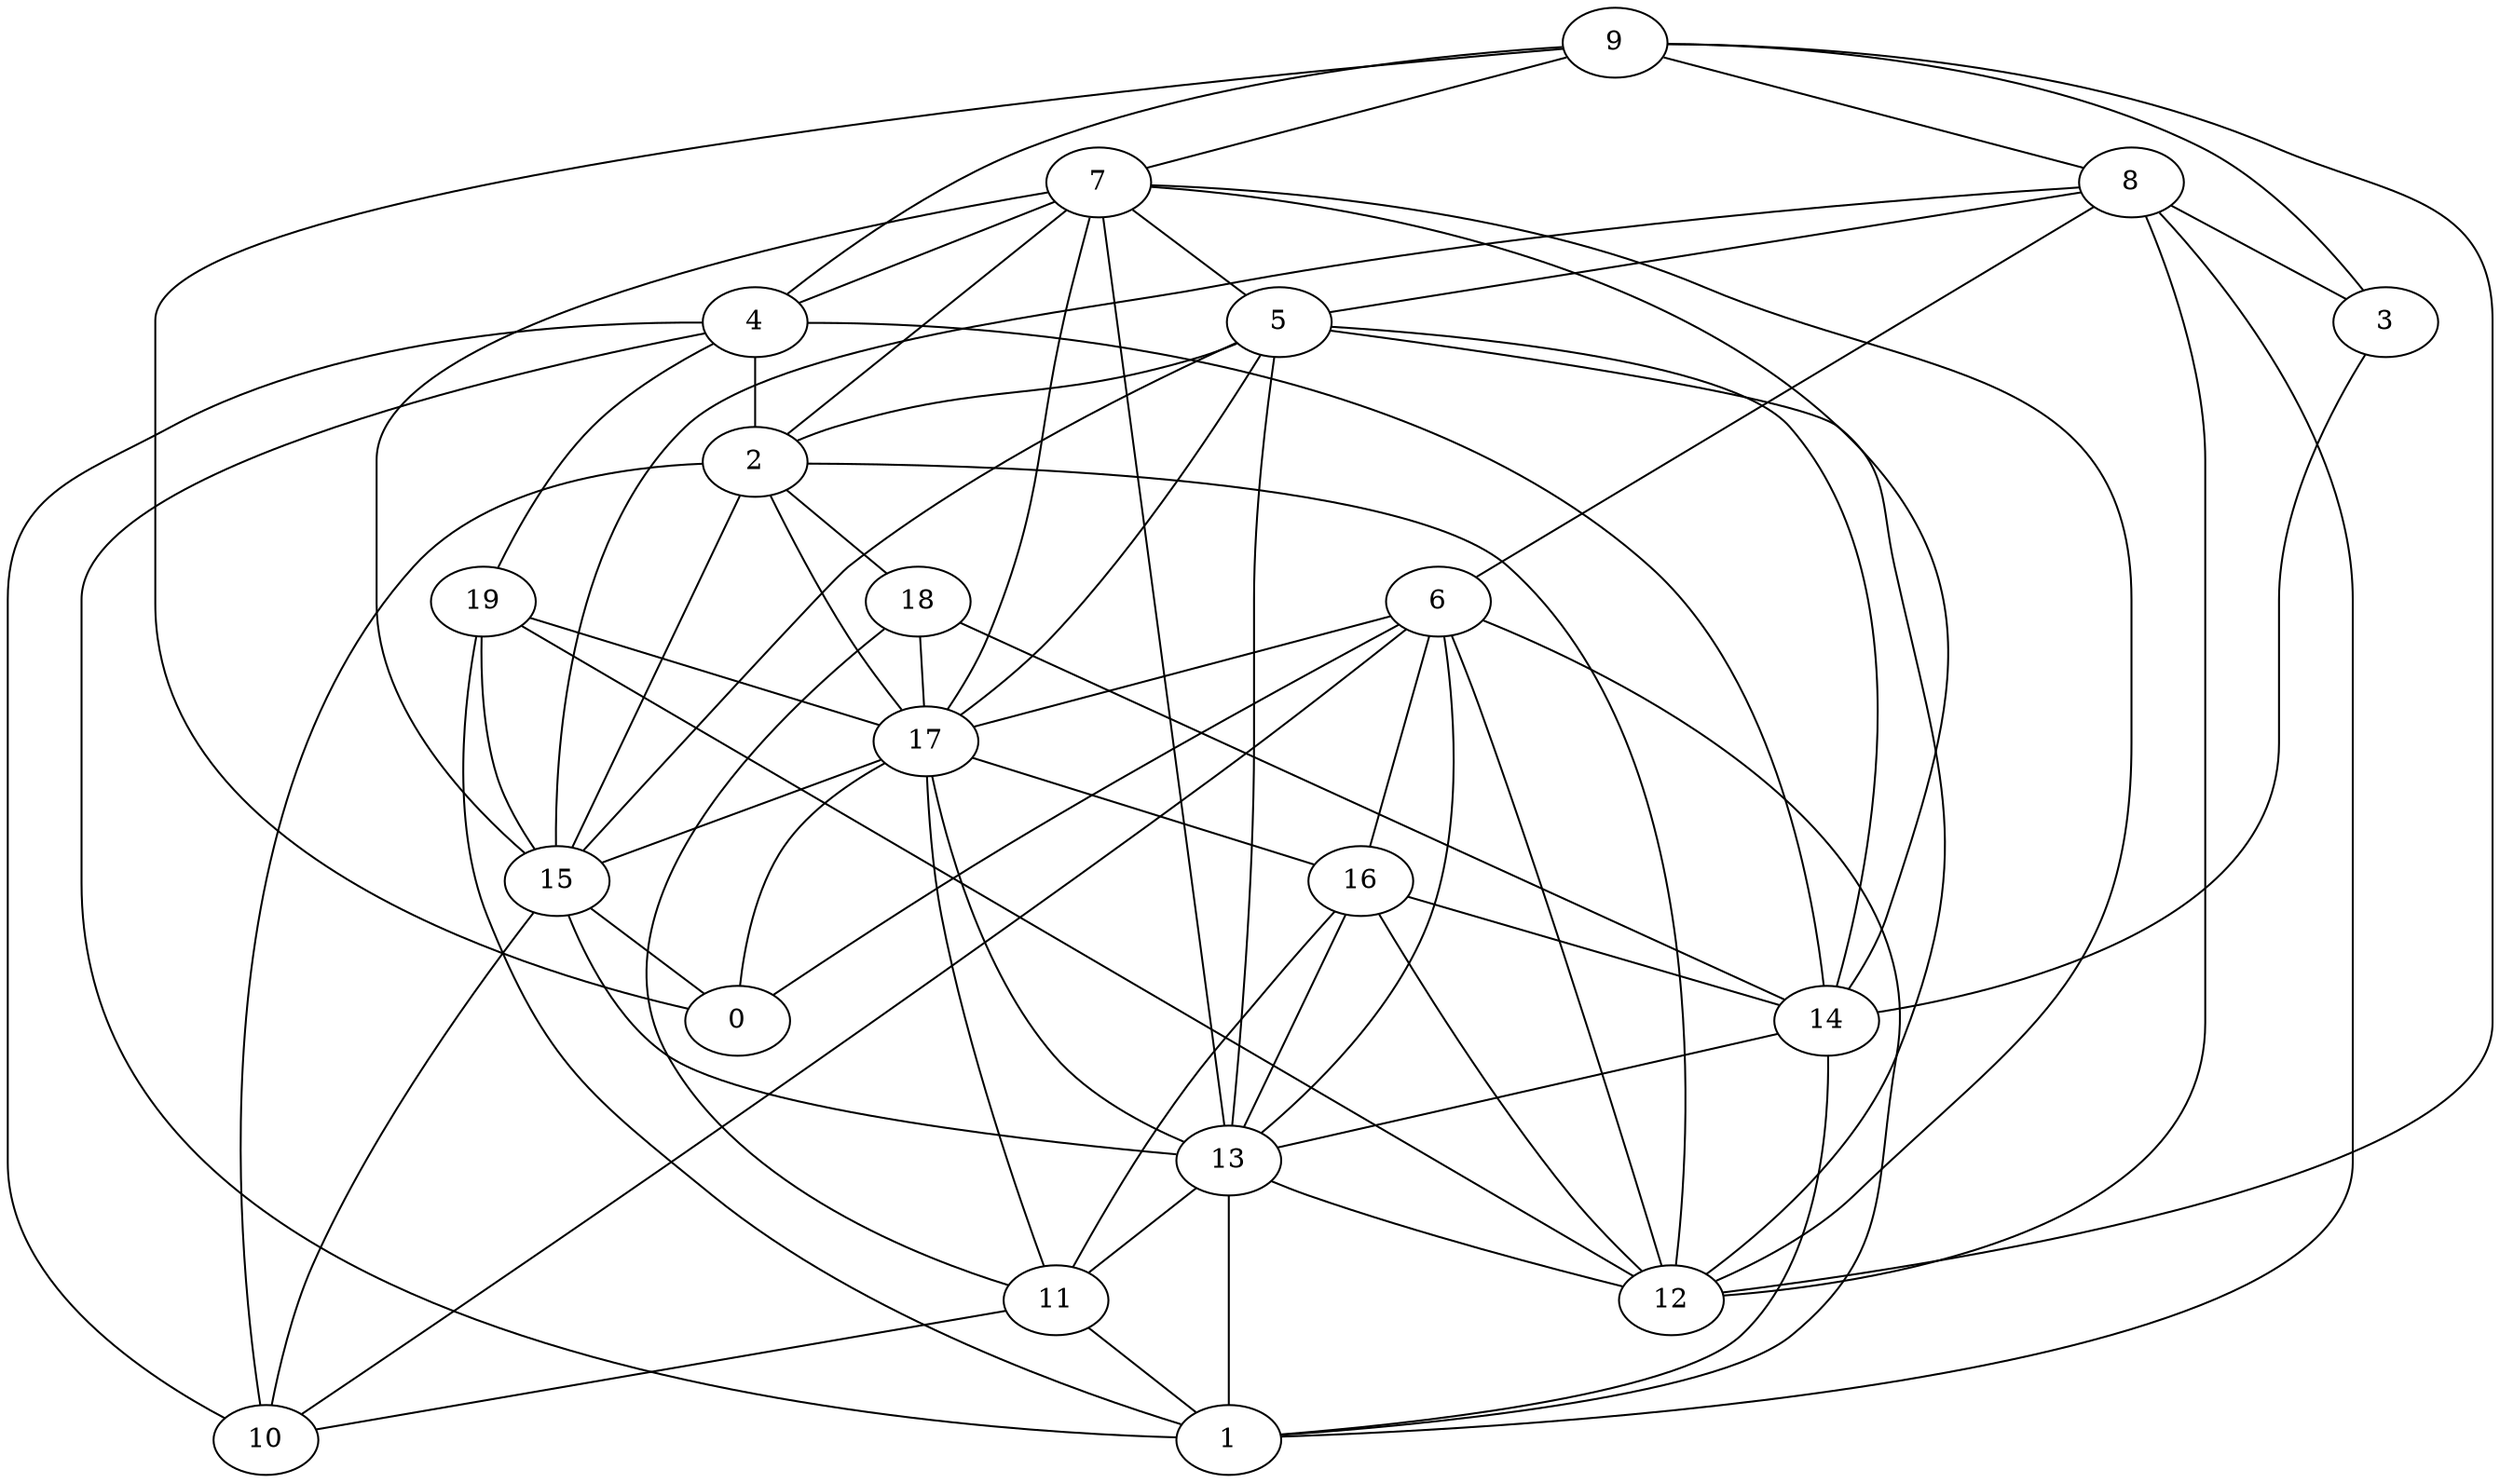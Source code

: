 digraph GG_graph {

subgraph G_graph {
edge [color = black]
"4" -> "14" [dir = none]
"4" -> "10" [dir = none]
"4" -> "2" [dir = none]
"4" -> "19" [dir = none]
"2" -> "12" [dir = none]
"2" -> "18" [dir = none]
"2" -> "17" [dir = none]
"2" -> "15" [dir = none]
"2" -> "10" [dir = none]
"14" -> "13" [dir = none]
"14" -> "1" [dir = none]
"11" -> "1" [dir = none]
"18" -> "11" [dir = none]
"18" -> "17" [dir = none]
"18" -> "14" [dir = none]
"5" -> "12" [dir = none]
"5" -> "13" [dir = none]
"5" -> "14" [dir = none]
"5" -> "17" [dir = none]
"5" -> "15" [dir = none]
"16" -> "14" [dir = none]
"16" -> "12" [dir = none]
"16" -> "11" [dir = none]
"16" -> "13" [dir = none]
"3" -> "14" [dir = none]
"8" -> "6" [dir = none]
"8" -> "15" [dir = none]
"8" -> "3" [dir = none]
"8" -> "5" [dir = none]
"9" -> "12" [dir = none]
"9" -> "4" [dir = none]
"9" -> "7" [dir = none]
"9" -> "8" [dir = none]
"9" -> "3" [dir = none]
"7" -> "2" [dir = none]
"7" -> "14" [dir = none]
"7" -> "13" [dir = none]
"7" -> "17" [dir = none]
"7" -> "4" [dir = none]
"7" -> "15" [dir = none]
"17" -> "15" [dir = none]
"17" -> "0" [dir = none]
"17" -> "13" [dir = none]
"17" -> "11" [dir = none]
"13" -> "11" [dir = none]
"13" -> "1" [dir = none]
"13" -> "12" [dir = none]
"15" -> "10" [dir = none]
"15" -> "0" [dir = none]
"6" -> "0" [dir = none]
"6" -> "16" [dir = none]
"6" -> "12" [dir = none]
"6" -> "17" [dir = none]
"6" -> "13" [dir = none]
"19" -> "15" [dir = none]
"19" -> "17" [dir = none]
"19" -> "12" [dir = none]
"7" -> "12" [dir = none]
"19" -> "1" [dir = none]
"11" -> "10" [dir = none]
"4" -> "1" [dir = none]
"8" -> "1" [dir = none]
"9" -> "0" [dir = none]
"7" -> "5" [dir = none]
"5" -> "2" [dir = none]
"6" -> "1" [dir = none]
"6" -> "10" [dir = none]
"8" -> "12" [dir = none]
"17" -> "16" [dir = none]
"15" -> "13" [dir = none]
}

}
